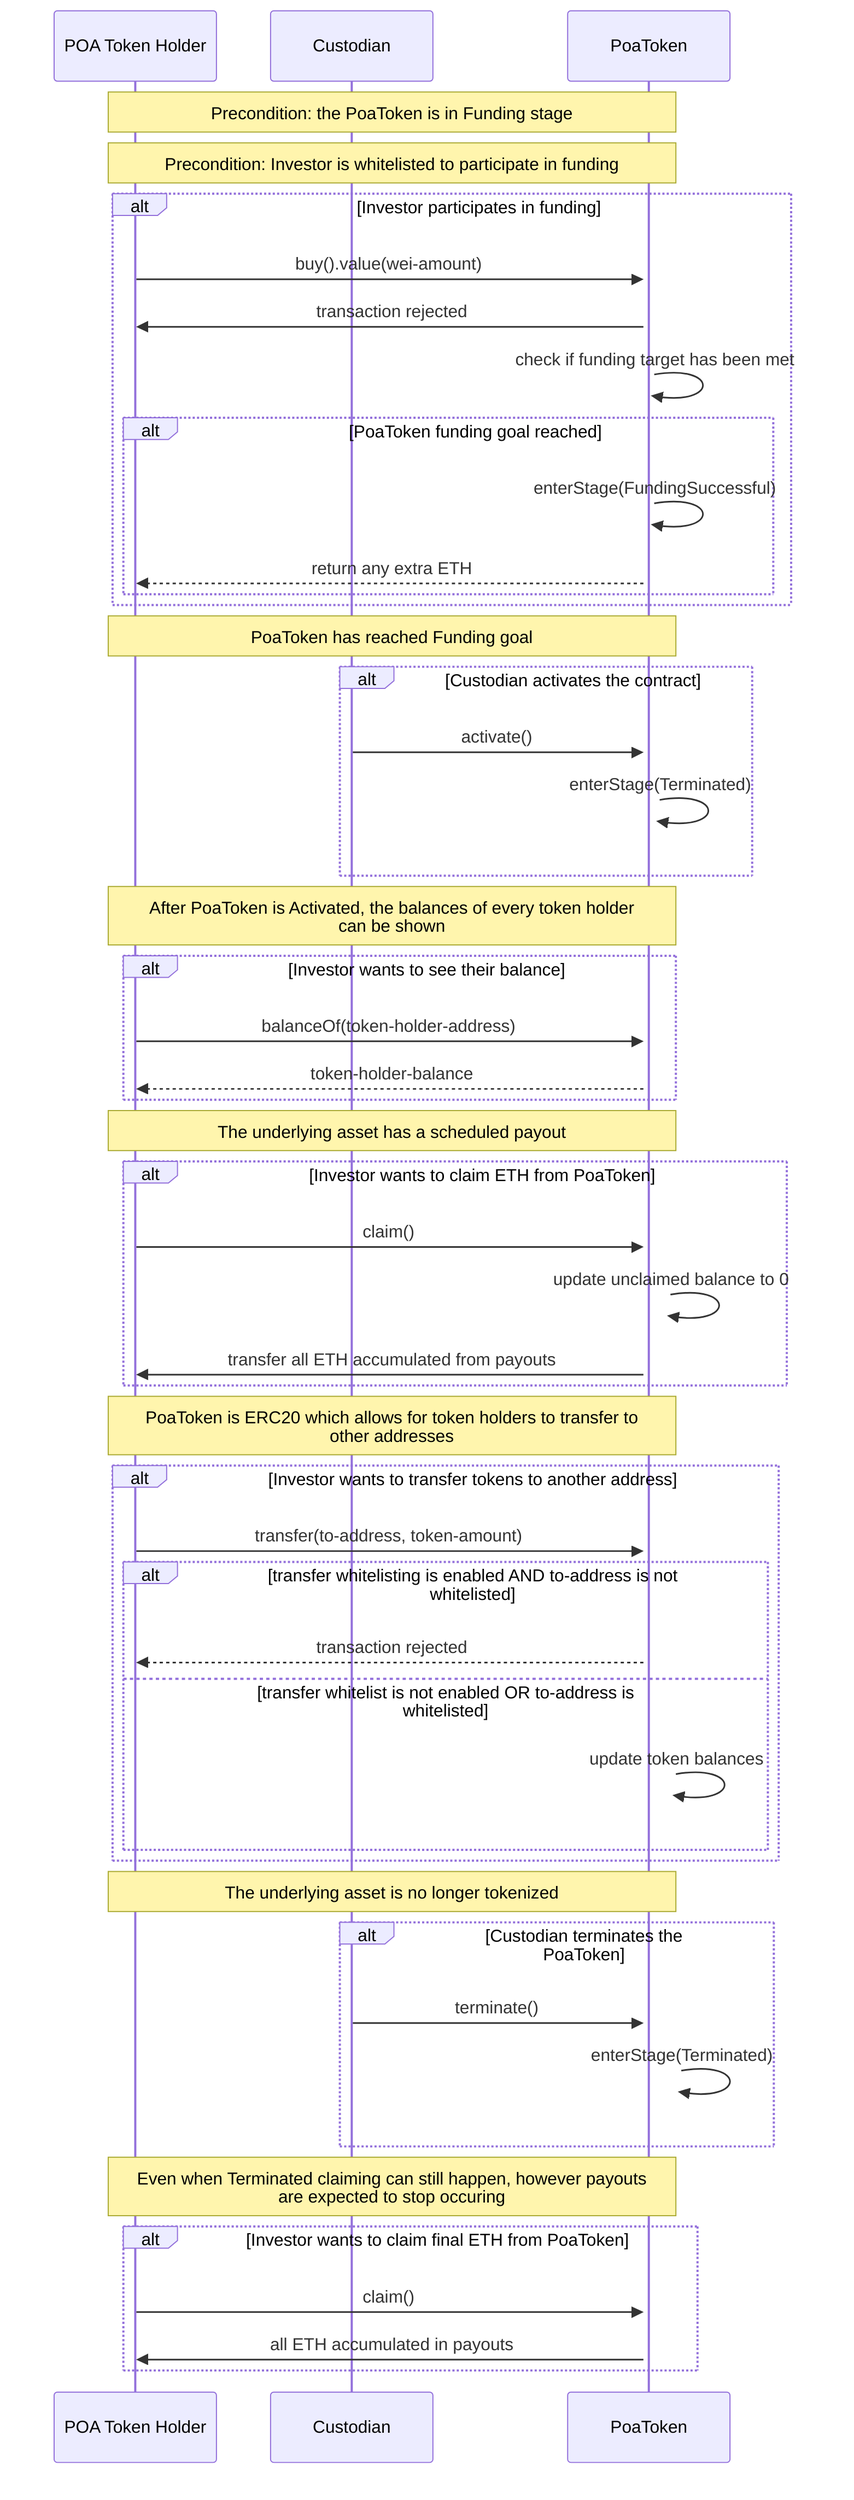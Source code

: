 sequenceDiagram
  participant Investor as POA Token Holder
  participant Custodian
  participant POA as PoaToken

  Note over Investor,POA: Precondition: the PoaToken is in Funding stage
  Note over Investor,POA: Precondition: Investor is whitelisted to participate in funding

  alt Investor participates in funding
    Investor->>+POA: buy().value(wei-amount)
    POA->>Investor: transaction rejected
    POA->>POA: check if funding target has been met

    alt PoaToken funding goal reached
      POA->>POA: enterStage(FundingSuccessful)
      POA-->>Investor: return any extra ETH
    end
  end

  Note over Investor,POA: PoaToken has reached Funding goal

  alt Custodian activates the contract
    Custodian->>+POA: activate()
    POA->>POA: enterStage(Terminated)
  end

  note over Investor,POA: After PoaToken is Activated, the balances of every token holder<br/>can be shown

  alt Investor wants to see their balance
    Investor->>+POA: balanceOf(token-holder-address)
    POA-->>Investor: token-holder-balance
  end

  Note over Investor,POA: The underlying asset has a scheduled payout

  alt Investor wants to claim ETH from PoaToken
    Investor->>+POA: claim()
    POA->>POA: update unclaimed balance to 0
    POA->>Investor: transfer all ETH accumulated from payouts
  end

  note over Investor,POA: PoaToken is ERC20 which allows for token holders to transfer to<br/>other addresses

  alt Investor wants to transfer tokens to another address
    Investor->>+POA: transfer(to-address, token-amount)

    alt transfer whitelisting is enabled AND to-address is not whitelisted
      POA-->>Investor: transaction rejected
    else transfer whitelist is not enabled OR to-address is whitelisted
      POA->>POA: update token balances
    end
  end

  Note over Investor,POA: The underlying asset is no longer tokenized

  alt Custodian terminates the PoaToken
    Custodian->>+POA: terminate()
    POA->>POA: enterStage(Terminated)
  end

  Note over Investor,POA: Even when Terminated claiming can still happen, however payouts<br/>are expected to stop occuring

  alt Investor wants to claim final ETH from PoaToken
    Investor->>+POA: claim()
    POA->>Investor: all ETH accumulated in payouts
  end